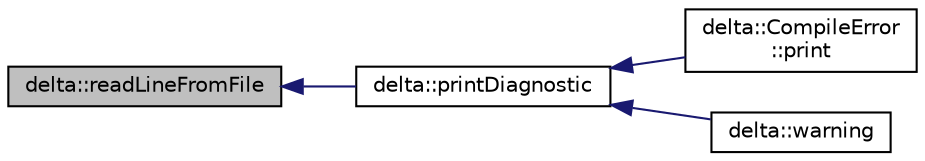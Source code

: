 digraph "delta::readLineFromFile"
{
  edge [fontname="Helvetica",fontsize="10",labelfontname="Helvetica",labelfontsize="10"];
  node [fontname="Helvetica",fontsize="10",shape=record];
  rankdir="LR";
  Node134 [label="delta::readLineFromFile",height=0.2,width=0.4,color="black", fillcolor="grey75", style="filled", fontcolor="black"];
  Node134 -> Node135 [dir="back",color="midnightblue",fontsize="10",style="solid",fontname="Helvetica"];
  Node135 [label="delta::printDiagnostic",height=0.2,width=0.4,color="black", fillcolor="white", style="filled",URL="$namespacedelta.html#a2a077133da7166fd931db6981fd37fe8"];
  Node135 -> Node136 [dir="back",color="midnightblue",fontsize="10",style="solid",fontname="Helvetica"];
  Node136 [label="delta::CompileError\l::print",height=0.2,width=0.4,color="black", fillcolor="white", style="filled",URL="$classdelta_1_1_compile_error.html#a77d6b770d2bdb00d6da2d386165b4fbd"];
  Node135 -> Node137 [dir="back",color="midnightblue",fontsize="10",style="solid",fontname="Helvetica"];
  Node137 [label="delta::warning",height=0.2,width=0.4,color="black", fillcolor="white", style="filled",URL="$namespacedelta.html#a0433872afb9baf04c102e57e787ca785"];
}
